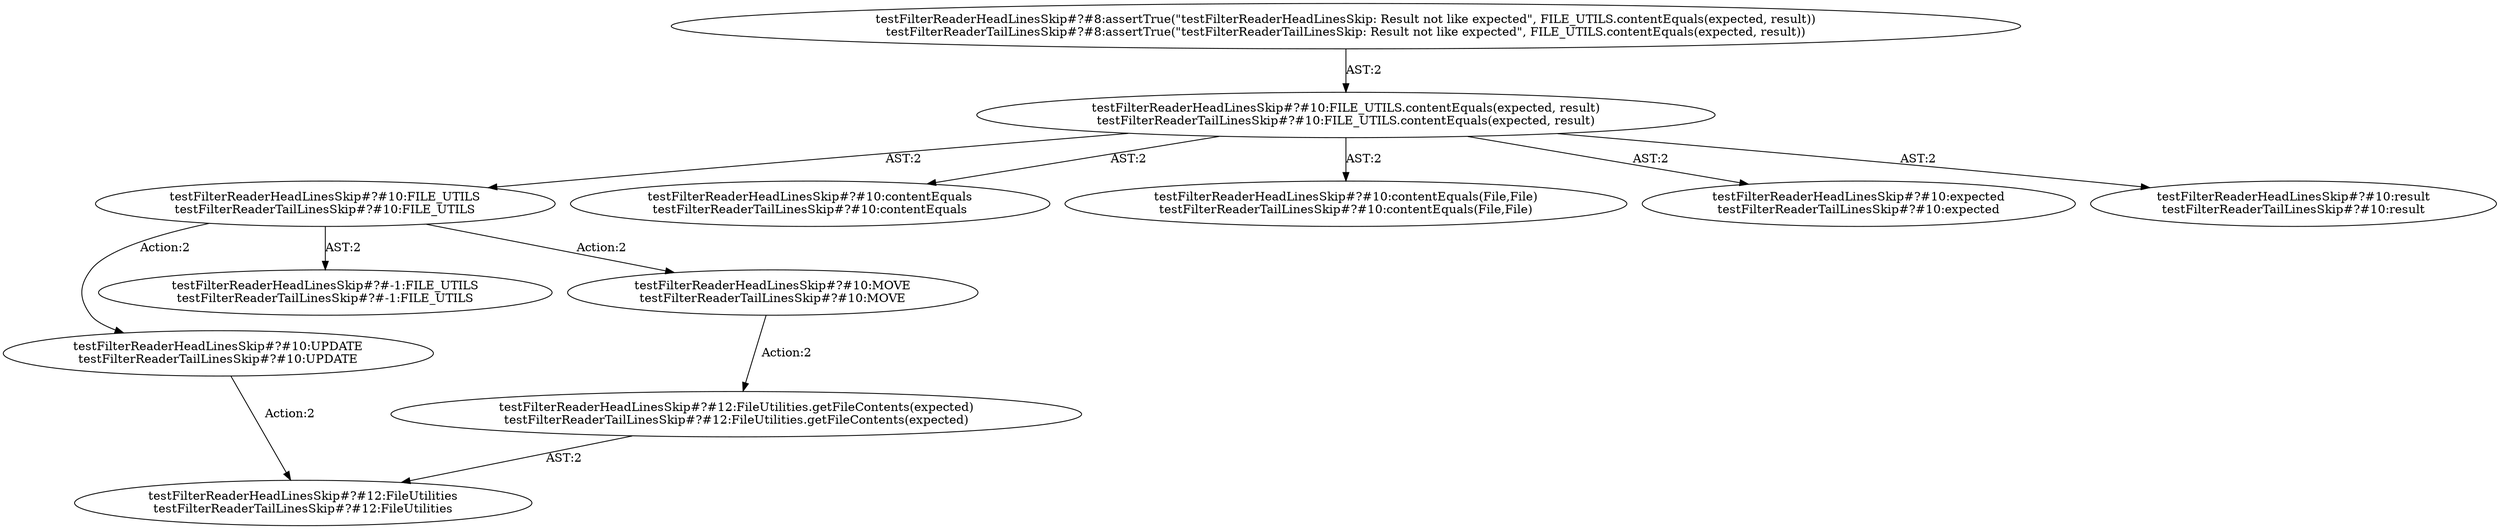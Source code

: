 digraph "Pattern" {
0 [label="testFilterReaderHeadLinesSkip#?#10:UPDATE
testFilterReaderTailLinesSkip#?#10:UPDATE" shape=ellipse]
1 [label="testFilterReaderHeadLinesSkip#?#10:FILE_UTILS
testFilterReaderTailLinesSkip#?#10:FILE_UTILS" shape=ellipse]
2 [label="testFilterReaderHeadLinesSkip#?#10:FILE_UTILS.contentEquals(expected, result)
testFilterReaderTailLinesSkip#?#10:FILE_UTILS.contentEquals(expected, result)" shape=ellipse]
3 [label="testFilterReaderHeadLinesSkip#?#8:assertTrue(\"testFilterReaderHeadLinesSkip: Result not like expected\", FILE_UTILS.contentEquals(expected, result))
testFilterReaderTailLinesSkip#?#8:assertTrue(\"testFilterReaderTailLinesSkip: Result not like expected\", FILE_UTILS.contentEquals(expected, result))" shape=ellipse]
4 [label="testFilterReaderHeadLinesSkip#?#10:contentEquals
testFilterReaderTailLinesSkip#?#10:contentEquals" shape=ellipse]
5 [label="testFilterReaderHeadLinesSkip#?#10:contentEquals(File,File)
testFilterReaderTailLinesSkip#?#10:contentEquals(File,File)" shape=ellipse]
6 [label="testFilterReaderHeadLinesSkip#?#10:expected
testFilterReaderTailLinesSkip#?#10:expected" shape=ellipse]
7 [label="testFilterReaderHeadLinesSkip#?#10:result
testFilterReaderTailLinesSkip#?#10:result" shape=ellipse]
8 [label="testFilterReaderHeadLinesSkip#?#-1:FILE_UTILS
testFilterReaderTailLinesSkip#?#-1:FILE_UTILS" shape=ellipse]
9 [label="testFilterReaderHeadLinesSkip#?#10:MOVE
testFilterReaderTailLinesSkip#?#10:MOVE" shape=ellipse]
10 [label="testFilterReaderHeadLinesSkip#?#12:FileUtilities.getFileContents(expected)
testFilterReaderTailLinesSkip#?#12:FileUtilities.getFileContents(expected)" shape=ellipse]
11 [label="testFilterReaderHeadLinesSkip#?#12:FileUtilities
testFilterReaderTailLinesSkip#?#12:FileUtilities" shape=ellipse]
0 -> 11 [label="Action:2"];
1 -> 0 [label="Action:2"];
1 -> 8 [label="AST:2"];
1 -> 9 [label="Action:2"];
2 -> 1 [label="AST:2"];
2 -> 4 [label="AST:2"];
2 -> 5 [label="AST:2"];
2 -> 6 [label="AST:2"];
2 -> 7 [label="AST:2"];
3 -> 2 [label="AST:2"];
9 -> 10 [label="Action:2"];
10 -> 11 [label="AST:2"];
}